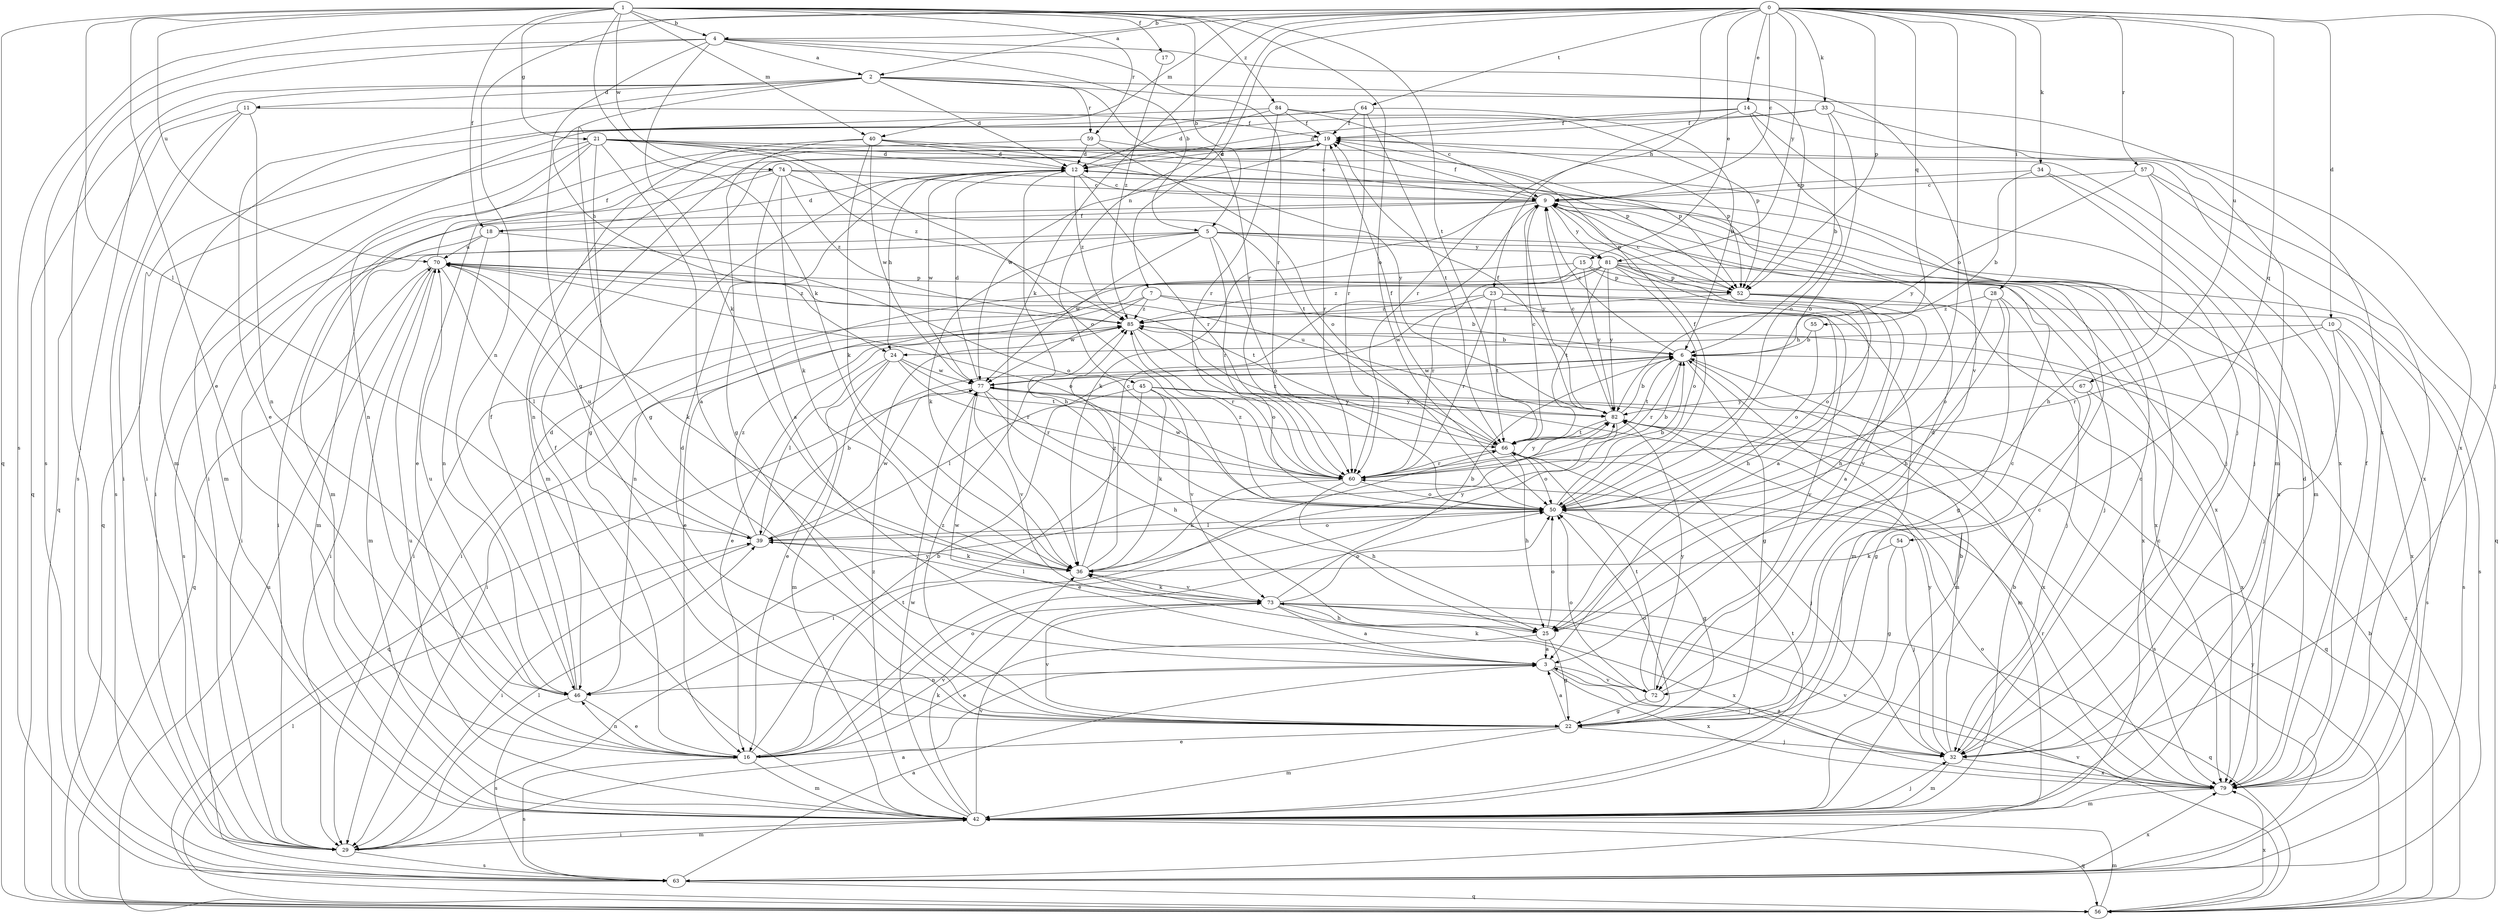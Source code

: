 strict digraph  {
0;
1;
2;
3;
4;
5;
6;
7;
9;
10;
11;
12;
14;
15;
16;
17;
18;
19;
21;
22;
23;
24;
25;
28;
29;
32;
33;
34;
36;
39;
40;
42;
45;
46;
50;
52;
54;
55;
56;
57;
59;
60;
63;
64;
66;
67;
70;
72;
73;
74;
77;
79;
81;
82;
84;
85;
0 -> 2  [label=a];
0 -> 4  [label=b];
0 -> 7  [label=c];
0 -> 9  [label=c];
0 -> 10  [label=d];
0 -> 14  [label=e];
0 -> 15  [label=e];
0 -> 23  [label=h];
0 -> 28  [label=i];
0 -> 32  [label=j];
0 -> 33  [label=k];
0 -> 34  [label=k];
0 -> 36  [label=k];
0 -> 40  [label=m];
0 -> 45  [label=n];
0 -> 46  [label=n];
0 -> 50  [label=o];
0 -> 52  [label=p];
0 -> 54  [label=q];
0 -> 55  [label=q];
0 -> 57  [label=r];
0 -> 63  [label=s];
0 -> 64  [label=t];
0 -> 67  [label=u];
0 -> 81  [label=y];
1 -> 4  [label=b];
1 -> 5  [label=b];
1 -> 16  [label=e];
1 -> 17  [label=f];
1 -> 18  [label=f];
1 -> 21  [label=g];
1 -> 36  [label=k];
1 -> 39  [label=l];
1 -> 40  [label=m];
1 -> 50  [label=o];
1 -> 56  [label=q];
1 -> 59  [label=r];
1 -> 66  [label=t];
1 -> 70  [label=u];
1 -> 74  [label=w];
1 -> 84  [label=z];
2 -> 11  [label=d];
2 -> 12  [label=d];
2 -> 16  [label=e];
2 -> 24  [label=h];
2 -> 52  [label=p];
2 -> 56  [label=q];
2 -> 59  [label=r];
2 -> 60  [label=r];
2 -> 63  [label=s];
2 -> 79  [label=x];
3 -> 32  [label=j];
3 -> 46  [label=n];
3 -> 72  [label=v];
3 -> 77  [label=w];
3 -> 79  [label=x];
4 -> 2  [label=a];
4 -> 5  [label=b];
4 -> 22  [label=g];
4 -> 29  [label=i];
4 -> 36  [label=k];
4 -> 60  [label=r];
4 -> 63  [label=s];
4 -> 72  [label=v];
5 -> 36  [label=k];
5 -> 42  [label=m];
5 -> 50  [label=o];
5 -> 60  [label=r];
5 -> 63  [label=s];
5 -> 72  [label=v];
5 -> 77  [label=w];
5 -> 79  [label=x];
5 -> 81  [label=y];
6 -> 9  [label=c];
6 -> 22  [label=g];
6 -> 42  [label=m];
6 -> 60  [label=r];
6 -> 66  [label=t];
6 -> 77  [label=w];
7 -> 6  [label=b];
7 -> 16  [label=e];
7 -> 72  [label=v];
7 -> 77  [label=w];
7 -> 85  [label=z];
9 -> 18  [label=f];
9 -> 19  [label=f];
9 -> 29  [label=i];
9 -> 36  [label=k];
9 -> 52  [label=p];
9 -> 79  [label=x];
9 -> 81  [label=y];
9 -> 82  [label=y];
10 -> 24  [label=h];
10 -> 32  [label=j];
10 -> 60  [label=r];
10 -> 63  [label=s];
10 -> 79  [label=x];
11 -> 19  [label=f];
11 -> 29  [label=i];
11 -> 46  [label=n];
11 -> 56  [label=q];
11 -> 63  [label=s];
12 -> 9  [label=c];
12 -> 24  [label=h];
12 -> 25  [label=h];
12 -> 60  [label=r];
12 -> 77  [label=w];
12 -> 85  [label=z];
14 -> 12  [label=d];
14 -> 19  [label=f];
14 -> 32  [label=j];
14 -> 42  [label=m];
14 -> 50  [label=o];
14 -> 60  [label=r];
15 -> 29  [label=i];
15 -> 32  [label=j];
15 -> 52  [label=p];
15 -> 82  [label=y];
15 -> 85  [label=z];
16 -> 6  [label=b];
16 -> 19  [label=f];
16 -> 42  [label=m];
16 -> 46  [label=n];
16 -> 50  [label=o];
16 -> 63  [label=s];
16 -> 66  [label=t];
16 -> 73  [label=v];
17 -> 85  [label=z];
18 -> 12  [label=d];
18 -> 29  [label=i];
18 -> 46  [label=n];
18 -> 50  [label=o];
18 -> 70  [label=u];
19 -> 12  [label=d];
19 -> 46  [label=n];
19 -> 52  [label=p];
19 -> 60  [label=r];
19 -> 77  [label=w];
21 -> 3  [label=a];
21 -> 12  [label=d];
21 -> 22  [label=g];
21 -> 29  [label=i];
21 -> 46  [label=n];
21 -> 50  [label=o];
21 -> 56  [label=q];
21 -> 79  [label=x];
21 -> 82  [label=y];
21 -> 85  [label=z];
22 -> 3  [label=a];
22 -> 9  [label=c];
22 -> 12  [label=d];
22 -> 16  [label=e];
22 -> 32  [label=j];
22 -> 42  [label=m];
22 -> 50  [label=o];
22 -> 73  [label=v];
22 -> 85  [label=z];
23 -> 25  [label=h];
23 -> 42  [label=m];
23 -> 60  [label=r];
23 -> 63  [label=s];
23 -> 66  [label=t];
23 -> 77  [label=w];
23 -> 85  [label=z];
24 -> 16  [label=e];
24 -> 39  [label=l];
24 -> 42  [label=m];
24 -> 60  [label=r];
24 -> 66  [label=t];
24 -> 77  [label=w];
25 -> 3  [label=a];
25 -> 16  [label=e];
25 -> 22  [label=g];
25 -> 50  [label=o];
28 -> 22  [label=g];
28 -> 25  [label=h];
28 -> 32  [label=j];
28 -> 50  [label=o];
28 -> 85  [label=z];
29 -> 3  [label=a];
29 -> 39  [label=l];
29 -> 42  [label=m];
29 -> 63  [label=s];
32 -> 3  [label=a];
32 -> 6  [label=b];
32 -> 9  [label=c];
32 -> 42  [label=m];
32 -> 79  [label=x];
32 -> 82  [label=y];
33 -> 6  [label=b];
33 -> 19  [label=f];
33 -> 29  [label=i];
33 -> 50  [label=o];
33 -> 79  [label=x];
34 -> 6  [label=b];
34 -> 9  [label=c];
34 -> 32  [label=j];
34 -> 42  [label=m];
36 -> 9  [label=c];
36 -> 73  [label=v];
36 -> 82  [label=y];
36 -> 85  [label=z];
39 -> 6  [label=b];
39 -> 29  [label=i];
39 -> 36  [label=k];
39 -> 50  [label=o];
39 -> 70  [label=u];
39 -> 77  [label=w];
39 -> 85  [label=z];
40 -> 9  [label=c];
40 -> 12  [label=d];
40 -> 22  [label=g];
40 -> 36  [label=k];
40 -> 42  [label=m];
40 -> 52  [label=p];
40 -> 77  [label=w];
42 -> 6  [label=b];
42 -> 9  [label=c];
42 -> 29  [label=i];
42 -> 32  [label=j];
42 -> 36  [label=k];
42 -> 56  [label=q];
42 -> 66  [label=t];
42 -> 70  [label=u];
42 -> 73  [label=v];
42 -> 77  [label=w];
42 -> 85  [label=z];
45 -> 29  [label=i];
45 -> 36  [label=k];
45 -> 39  [label=l];
45 -> 42  [label=m];
45 -> 56  [label=q];
45 -> 73  [label=v];
45 -> 82  [label=y];
46 -> 12  [label=d];
46 -> 16  [label=e];
46 -> 19  [label=f];
46 -> 63  [label=s];
46 -> 70  [label=u];
46 -> 82  [label=y];
50 -> 6  [label=b];
50 -> 19  [label=f];
50 -> 22  [label=g];
50 -> 39  [label=l];
50 -> 85  [label=z];
52 -> 3  [label=a];
52 -> 9  [label=c];
52 -> 25  [label=h];
52 -> 50  [label=o];
52 -> 79  [label=x];
52 -> 85  [label=z];
54 -> 22  [label=g];
54 -> 32  [label=j];
54 -> 36  [label=k];
55 -> 6  [label=b];
55 -> 50  [label=o];
56 -> 6  [label=b];
56 -> 39  [label=l];
56 -> 42  [label=m];
56 -> 70  [label=u];
56 -> 73  [label=v];
56 -> 79  [label=x];
56 -> 82  [label=y];
56 -> 85  [label=z];
57 -> 9  [label=c];
57 -> 25  [label=h];
57 -> 56  [label=q];
57 -> 79  [label=x];
57 -> 82  [label=y];
59 -> 12  [label=d];
59 -> 42  [label=m];
59 -> 50  [label=o];
59 -> 52  [label=p];
60 -> 6  [label=b];
60 -> 25  [label=h];
60 -> 36  [label=k];
60 -> 50  [label=o];
60 -> 77  [label=w];
60 -> 82  [label=y];
63 -> 3  [label=a];
63 -> 9  [label=c];
63 -> 56  [label=q];
63 -> 79  [label=x];
64 -> 6  [label=b];
64 -> 19  [label=f];
64 -> 22  [label=g];
64 -> 29  [label=i];
64 -> 60  [label=r];
64 -> 66  [label=t];
66 -> 9  [label=c];
66 -> 19  [label=f];
66 -> 25  [label=h];
66 -> 32  [label=j];
66 -> 50  [label=o];
66 -> 60  [label=r];
66 -> 85  [label=z];
67 -> 22  [label=g];
67 -> 79  [label=x];
67 -> 82  [label=y];
70 -> 19  [label=f];
70 -> 29  [label=i];
70 -> 36  [label=k];
70 -> 39  [label=l];
70 -> 42  [label=m];
70 -> 50  [label=o];
70 -> 52  [label=p];
70 -> 56  [label=q];
70 -> 66  [label=t];
70 -> 85  [label=z];
72 -> 12  [label=d];
72 -> 22  [label=g];
72 -> 36  [label=k];
72 -> 50  [label=o];
72 -> 66  [label=t];
72 -> 82  [label=y];
73 -> 3  [label=a];
73 -> 6  [label=b];
73 -> 25  [label=h];
73 -> 36  [label=k];
73 -> 39  [label=l];
73 -> 50  [label=o];
73 -> 56  [label=q];
73 -> 79  [label=x];
74 -> 3  [label=a];
74 -> 9  [label=c];
74 -> 16  [label=e];
74 -> 32  [label=j];
74 -> 36  [label=k];
74 -> 42  [label=m];
74 -> 66  [label=t];
74 -> 85  [label=z];
77 -> 12  [label=d];
77 -> 25  [label=h];
77 -> 56  [label=q];
77 -> 60  [label=r];
77 -> 73  [label=v];
77 -> 79  [label=x];
77 -> 82  [label=y];
79 -> 12  [label=d];
79 -> 19  [label=f];
79 -> 42  [label=m];
79 -> 50  [label=o];
79 -> 60  [label=r];
79 -> 73  [label=v];
81 -> 3  [label=a];
81 -> 29  [label=i];
81 -> 46  [label=n];
81 -> 50  [label=o];
81 -> 52  [label=p];
81 -> 60  [label=r];
81 -> 63  [label=s];
81 -> 66  [label=t];
81 -> 79  [label=x];
81 -> 82  [label=y];
82 -> 6  [label=b];
82 -> 9  [label=c];
82 -> 16  [label=e];
82 -> 19  [label=f];
82 -> 63  [label=s];
82 -> 66  [label=t];
82 -> 70  [label=u];
84 -> 9  [label=c];
84 -> 12  [label=d];
84 -> 19  [label=f];
84 -> 42  [label=m];
84 -> 52  [label=p];
84 -> 60  [label=r];
85 -> 6  [label=b];
85 -> 16  [label=e];
85 -> 29  [label=i];
85 -> 50  [label=o];
85 -> 60  [label=r];
}
